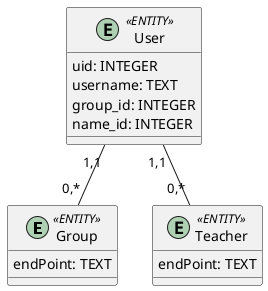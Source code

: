@startuml
entity Group <<ENTITY>> {
    endPoint: TEXT
}

entity Teacher <<ENTITY>> {
    endPoint: TEXT
}

entity User <<ENTITY>> {
    uid: INTEGER
    username: TEXT
    group_id: INTEGER
    name_id: INTEGER
}


Group "0,*" -u- "1,1" User
Teacher "0,*" -u- "1,1" User
@enduml
